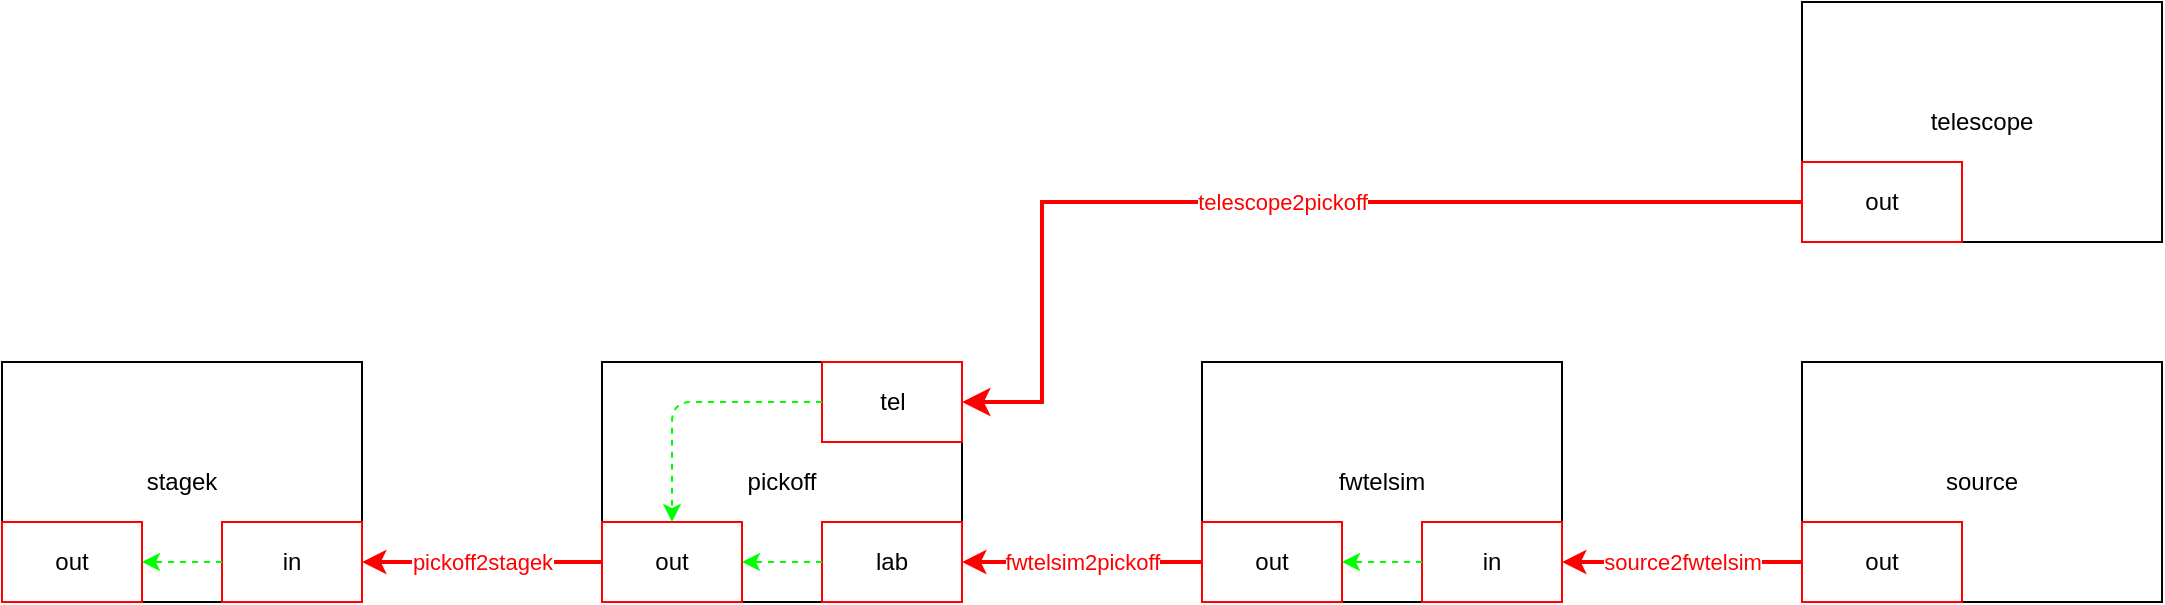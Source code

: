 <mxfile>
    <diagram id="GYhyZ-raUVNj0wQR4c2P" name="Page-1">
        <mxGraphModel dx="866" dy="399" grid="1" gridSize="10" guides="1" tooltips="1" connect="1" arrows="1" fold="1" page="1" pageScale="1" pageWidth="1180" pageHeight="350" math="0" shadow="0">
            <root>
                <mxCell id="0"/>
                <mxCell id="1" parent="0"/>
                <mxCell id="group:telescope" value="" style="group;fontSize=14;" parent="1" vertex="1" connectable="0">
                    <mxGeometry x="950" y="20" width="180" height="120" as="geometry"/>
                </mxCell>
                <mxCell id="node:telescope" value="telescope" style="rounded=0;whiteSpace=wrap;html=1;" parent="group:telescope" vertex="1">
                    <mxGeometry width="180" height="120" as="geometry"/>
                </mxCell>
                <mxCell id="output:telescope:out" value="out" style="rounded=0;whiteSpace=wrap;html=1;strokeColor=#FF0000;" parent="group:telescope" vertex="1">
                    <mxGeometry y="80" width="80" height="40" as="geometry"/>
                </mxCell>
                <mxCell id="group:source" value="" style="group" parent="1" vertex="1" connectable="0">
                    <mxGeometry x="950" y="200" width="180" height="120" as="geometry"/>
                </mxCell>
                <mxCell id="node:source" value="source" style="rounded=0;whiteSpace=wrap;html=1;" parent="group:source" vertex="1">
                    <mxGeometry width="180" height="120" as="geometry"/>
                </mxCell>
                <mxCell id="output:source:out" value="out" style="rounded=0;whiteSpace=wrap;html=1;strokeColor=#FF0000;" parent="group:source" vertex="1">
                    <mxGeometry y="80" width="80" height="40" as="geometry"/>
                </mxCell>
                <mxCell id="group:fwtelsim" value="" style="group" parent="1" vertex="1" connectable="0">
                    <mxGeometry x="650" y="200" width="180" height="120" as="geometry"/>
                </mxCell>
                <mxCell id="node:fwtelsim" value="fwtelsim" style="rounded=0;whiteSpace=wrap;html=1;" parent="group:fwtelsim" vertex="1">
                    <mxGeometry width="180" height="120" as="geometry"/>
                </mxCell>
                <mxCell id="input:fwtelsim:in" value="in" style="rounded=0;whiteSpace=wrap;html=1;strokeColor=#FF0000;" parent="group:fwtelsim" vertex="1">
                    <mxGeometry x="110" y="80" width="70" height="40" as="geometry"/>
                </mxCell>
                <mxCell id="output:fwtelsim:out" value="out" style="rounded=0;whiteSpace=wrap;html=1;strokeColor=#FF0000;" parent="group:fwtelsim" vertex="1">
                    <mxGeometry y="80" width="70" height="40" as="geometry"/>
                </mxCell>
                <mxCell id="link:fwtelsim:in2out" value="" style="endArrow=classic;html=1;exitX=0;exitY=0.5;exitDx=0;exitDy=0;entryX=1;entryY=0.5;entryDx=0;entryDy=0;strokeColor=#00FF00;dashed=1;" parent="group:fwtelsim" source="input:fwtelsim:in" target="output:fwtelsim:out" edge="1">
                    <mxGeometry width="50" height="50" relative="1" as="geometry"/>
                </mxCell>
                <mxCell id="group:pickoff" value="" style="group" parent="1" vertex="1" connectable="0">
                    <mxGeometry x="350" y="200" width="180" height="120" as="geometry"/>
                </mxCell>
                <mxCell id="node:pickoff" value="pickoff" style="rounded=0;whiteSpace=wrap;html=1;" parent="group:pickoff" vertex="1">
                    <mxGeometry width="180" height="120" as="geometry"/>
                </mxCell>
                <mxCell id="input:pickoff:tel" value="tel" style="rounded=0;inwhiteSpace=wrap;html=1;strokeColor=#FF0000;" parent="group:pickoff" vertex="1">
                    <mxGeometry x="110" width="70" height="40" as="geometry"/>
                </mxCell>
                <mxCell id="input:pickoff:lab" value="lab" style="rounded=0;whiteSpace=wrap;html=1;strokeColor=#FF0000;" parent="group:pickoff" vertex="1">
                    <mxGeometry x="110" y="80" width="70" height="40" as="geometry"/>
                </mxCell>
                <mxCell id="output:pickoff:out" value="out" style="rounded=0;whiteSpace=wrap;html=1;strokeColor=#FF0000;" parent="group:pickoff" vertex="1">
                    <mxGeometry y="80" width="70" height="40" as="geometry"/>
                </mxCell>
                <mxCell id="link:pickoff:lab2out" value="" style="endArrow=classic;html=1;exitX=0;exitY=0.5;exitDx=0;exitDy=0;entryX=1;entryY=0.5;entryDx=0;entryDy=0;strokeColor=#00FF00;dashed=1;" parent="group:pickoff" source="input:pickoff:lab" target="output:pickoff:out" edge="1">
                    <mxGeometry width="50" height="50" relative="1" as="geometry"/>
                </mxCell>
                <mxCell id="link:pickoff:tel2out" value="" style="endArrow=classic;html=1;dashed=1;strokeColor=#00FF00;exitX=0;exitY=0.5;exitDx=0;exitDy=0;entryX=0.5;entryY=0;entryDx=0;entryDy=0;" edge="1" parent="group:pickoff" source="input:pickoff:tel" target="output:pickoff:out">
                    <mxGeometry width="50" height="50" relative="1" as="geometry">
                        <Array as="points">
                            <mxPoint x="35" y="20"/>
                        </Array>
                    </mxGeometry>
                </mxCell>
                <mxCell id="group:stagek" value="" style="group" connectable="0" vertex="1" parent="1">
                    <mxGeometry x="50" y="200" width="180" height="120" as="geometry"/>
                </mxCell>
                <mxCell id="node:stagek" value="stagek" style="rounded=0;whiteSpace=wrap;html=1;" vertex="1" parent="group:stagek">
                    <mxGeometry width="180" height="120" as="geometry"/>
                </mxCell>
                <mxCell id="input:stagek:in" value="in" style="rounded=0;whiteSpace=wrap;html=1;strokeColor=#FF0000;" vertex="1" parent="group:stagek">
                    <mxGeometry x="110" y="80" width="70" height="40" as="geometry"/>
                </mxCell>
                <mxCell id="output:stagek:out" value="out" style="rounded=0;whiteSpace=wrap;html=1;strokeColor=#FF0000;" vertex="1" parent="group:stagek">
                    <mxGeometry y="80" width="70" height="40" as="geometry"/>
                </mxCell>
                <mxCell id="link:stagek:in2out" value="" style="endArrow=classic;html=1;dashed=1;strokeColor=#00FF00;exitX=0;exitY=0.5;exitDx=0;exitDy=0;entryX=1;entryY=0.5;entryDx=0;entryDy=0;" edge="1" parent="group:stagek" source="input:stagek:in" target="output:stagek:out">
                    <mxGeometry width="50" height="50" relative="1" as="geometry"/>
                </mxCell>
                <mxCell id="beam:telescope2pickoff" value="telescope2pickoff" style="edgeStyle=elbowEdgeStyle;elbow=horizontal;endArrow=classic;html=1;curved=0;rounded=0;endSize=8;startSize=8;entryX=1;entryY=0.5;entryDx=0;entryDy=0;exitX=0;exitY=0.5;exitDx=0;exitDy=0;strokeColor=#FF0000;strokeWidth=2;fontColor=#FF0000;" edge="1" parent="1" source="output:telescope:out" target="input:pickoff:tel">
                    <mxGeometry relative="1" as="geometry">
                        <Array as="points">
                            <mxPoint x="570" y="200"/>
                        </Array>
                    </mxGeometry>
                </mxCell>
                <mxCell id="beam:source2fwtelsim" value="source2fwtelsim" style="endArrow=classic;html=1;exitX=0;exitY=0.5;exitDx=0;exitDy=0;entryX=1;entryY=0.5;entryDx=0;entryDy=0;strokeColor=#FF0000;strokeWidth=2;fontColor=#FF0000;" edge="1" parent="1" source="output:source:out" target="input:fwtelsim:in">
                    <mxGeometry relative="1" as="geometry"/>
                </mxCell>
                <mxCell id="beam:fwtelsim2pickoff" value="fwtelsim2pickoff" style="endArrow=classic;html=1;exitX=0;exitY=0.5;exitDx=0;exitDy=0;entryX=1;entryY=0.5;entryDx=0;entryDy=0;strokeColor=#FF0000;strokeWidth=2;fontColor=#FF0000;" edge="1" parent="1" source="output:fwtelsim:out" target="input:pickoff:lab">
                    <mxGeometry relative="1" as="geometry"/>
                </mxCell>
                <mxCell id="beam:pickoff2stagek" value="pickoff2stagek" style="endArrow=classic;html=1;exitX=0;exitY=0.5;exitDx=0;exitDy=0;entryX=1;entryY=0.5;entryDx=0;entryDy=0;strokeColor=#FF0000;strokeWidth=2;fontColor=#FF0000;" edge="1" parent="1" source="output:pickoff:out" target="input:stagek:in">
                    <mxGeometry relative="1" as="geometry"/>
                </mxCell>
            </root>
        </mxGraphModel>
    </diagram>
</mxfile>